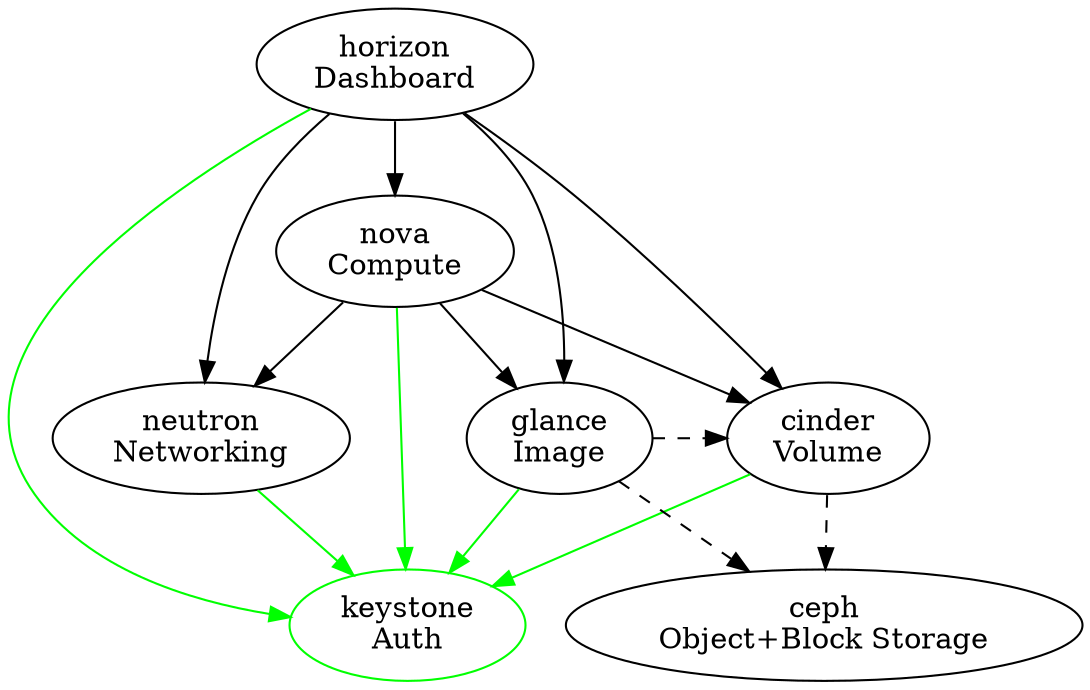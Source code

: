 
digraph G {
  horizon  [label="horizon\nDashboard"]
  nova     [label="nova\nCompute"]
  cinder   [label="cinder\nVolume"]
  glance   [label="glance\nImage"]
  neutron  [label="neutron\nNetworking"]
  keystone [label="keystone\nAuth", color=green]
  ceph     [label="ceph\nObject+Block Storage"]
  {horizon nova neutron glance cinder} -> keystone [color=green]
  horizon -> {nova neutron glance cinder}
  nova -> {neutron glance cinder}
  glance -> cinder [style=dashed,minlen=2]
  {glance cinder} -> ceph [style=dashed]
  {rank=same;neutron glance cinder}
}
